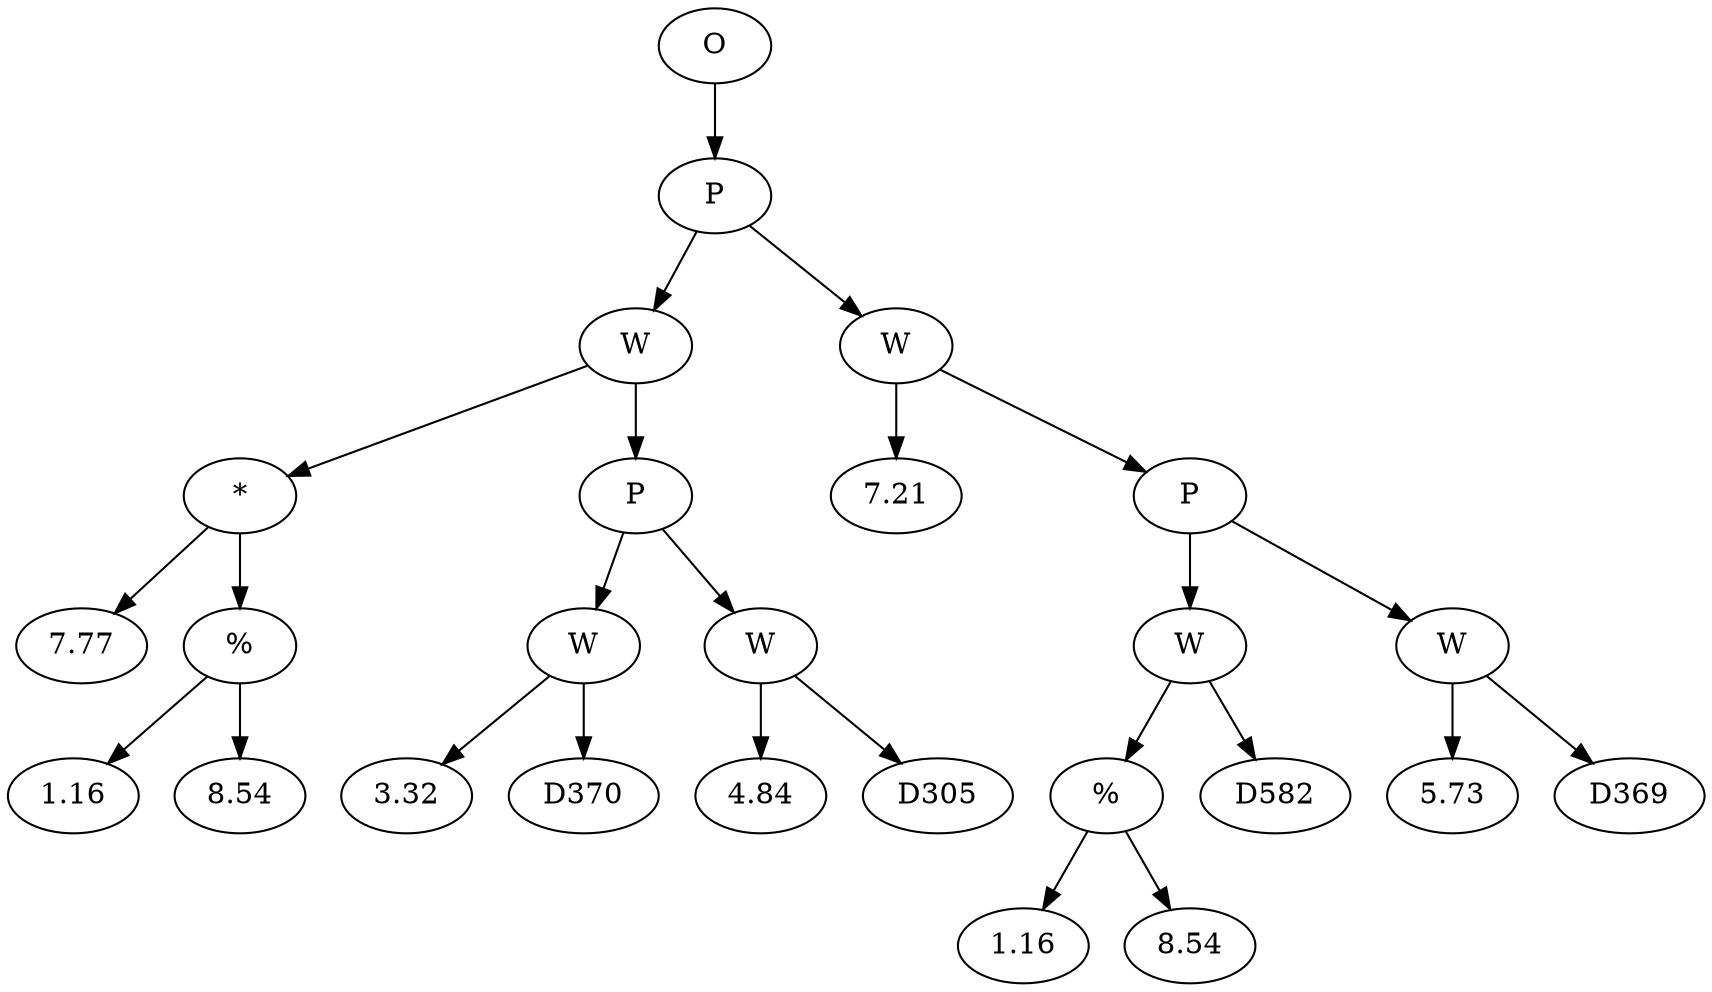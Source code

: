 // Tree
digraph {
	3103050 [label=O]
	3103051 [label=P]
	3103050 -> 3103051
	3103052 [label=W]
	3103051 -> 3103052
	3103053 [label="*"]
	3103052 -> 3103053
	3103054 [label=7.77]
	3103053 -> 3103054
	3103055 [label="%"]
	3103053 -> 3103055
	3103056 [label=1.16]
	3103055 -> 3103056
	3103057 [label=8.54]
	3103055 -> 3103057
	3103058 [label=P]
	3103052 -> 3103058
	3103059 [label=W]
	3103058 -> 3103059
	3103060 [label=3.32]
	3103059 -> 3103060
	3103061 [label=D370]
	3103059 -> 3103061
	3103062 [label=W]
	3103058 -> 3103062
	3103063 [label=4.84]
	3103062 -> 3103063
	3103064 [label=D305]
	3103062 -> 3103064
	3103065 [label=W]
	3103051 -> 3103065
	3103066 [label=7.21]
	3103065 -> 3103066
	3103067 [label=P]
	3103065 -> 3103067
	3103068 [label=W]
	3103067 -> 3103068
	3103069 [label="%"]
	3103068 -> 3103069
	3103070 [label=1.16]
	3103069 -> 3103070
	3103071 [label=8.54]
	3103069 -> 3103071
	3103072 [label=D582]
	3103068 -> 3103072
	3103073 [label=W]
	3103067 -> 3103073
	3103074 [label=5.73]
	3103073 -> 3103074
	3103075 [label=D369]
	3103073 -> 3103075
}
